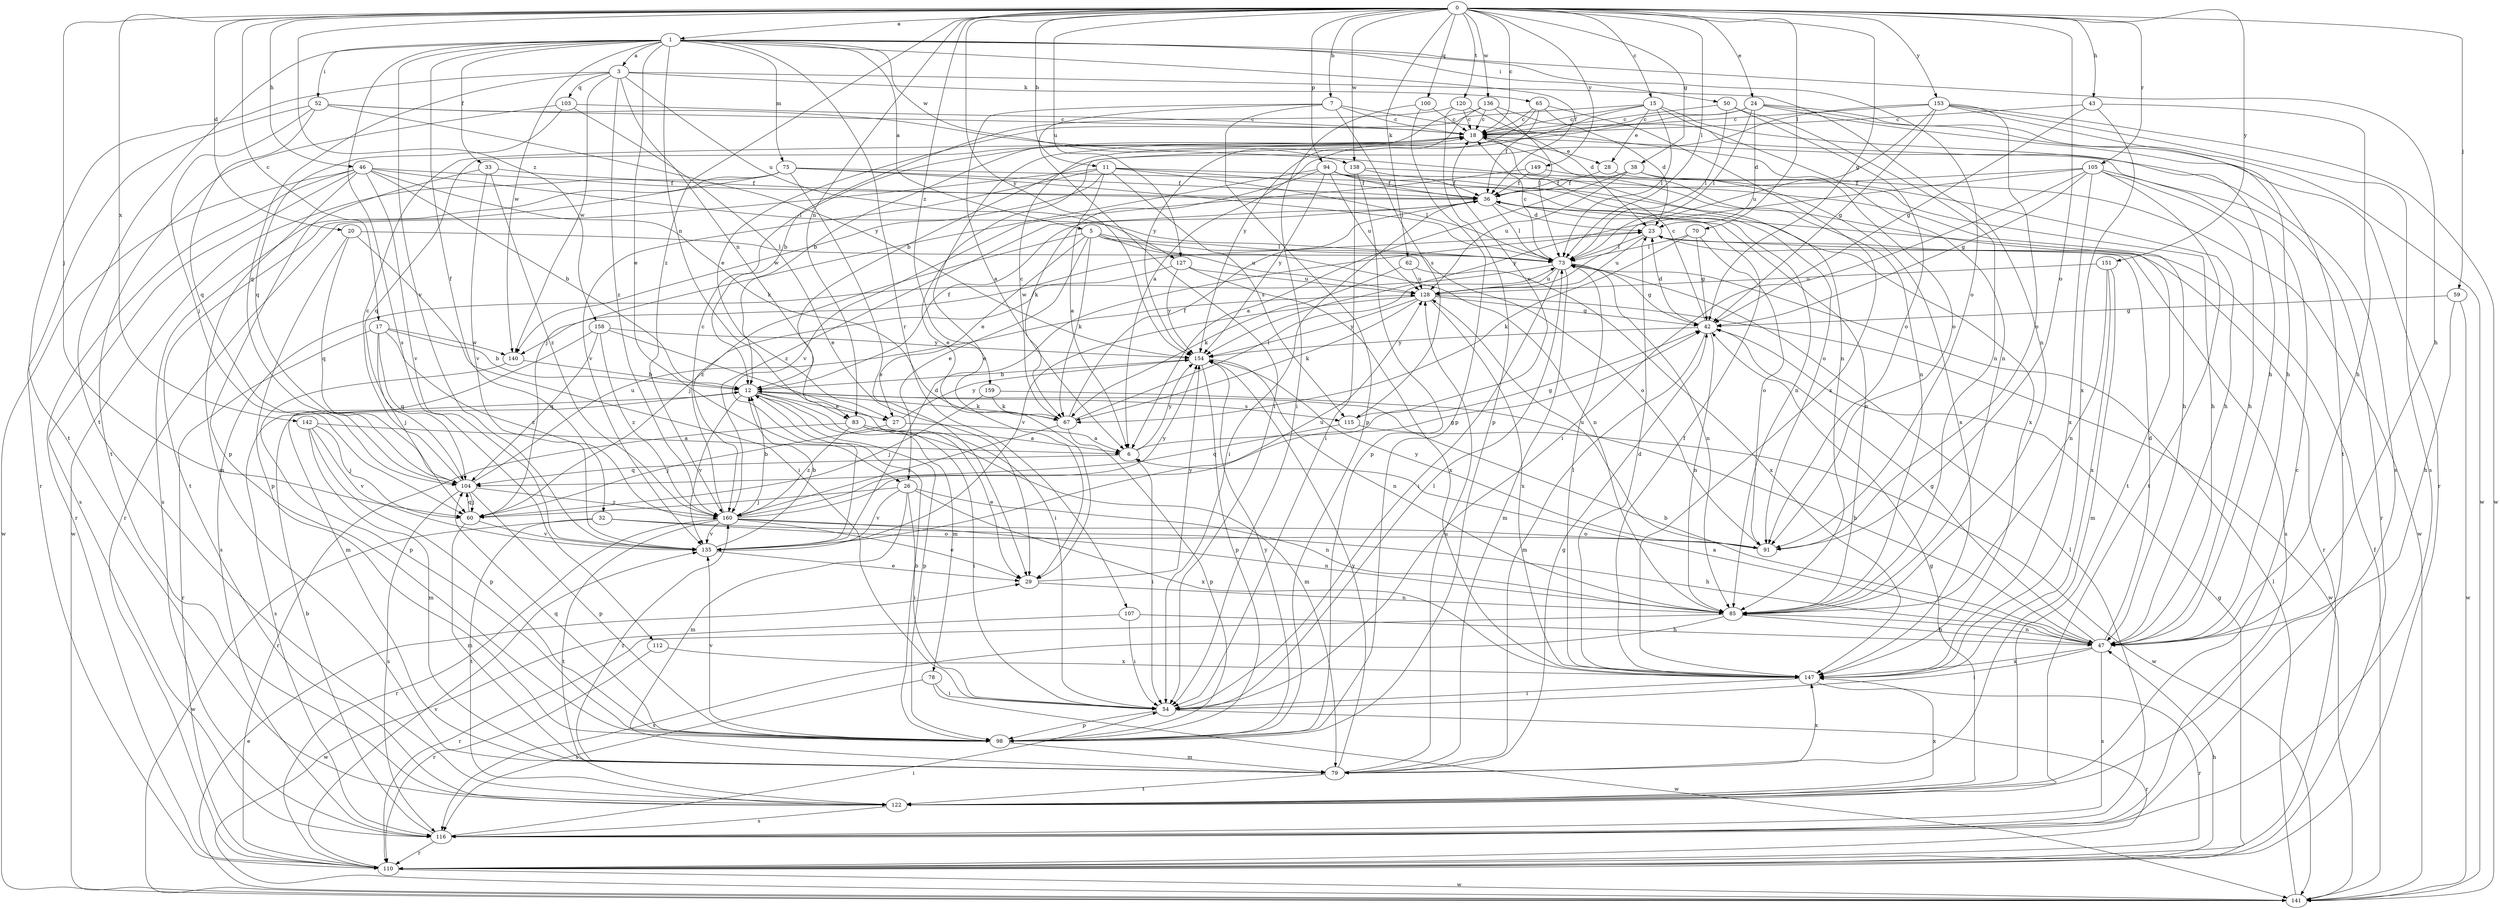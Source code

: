 strict digraph  {
0;
1;
3;
5;
6;
7;
11;
12;
15;
17;
18;
20;
23;
24;
26;
27;
28;
29;
32;
33;
36;
38;
42;
43;
46;
47;
50;
52;
54;
59;
60;
62;
65;
67;
70;
73;
75;
78;
79;
83;
85;
91;
94;
98;
100;
103;
104;
105;
107;
110;
112;
115;
116;
120;
122;
127;
128;
135;
136;
138;
140;
141;
142;
147;
149;
151;
153;
154;
158;
159;
160;
0 -> 1  [label=a];
0 -> 7  [label=b];
0 -> 11  [label=b];
0 -> 15  [label=c];
0 -> 17  [label=c];
0 -> 18  [label=c];
0 -> 20  [label=d];
0 -> 24  [label=e];
0 -> 38  [label=g];
0 -> 42  [label=g];
0 -> 43  [label=h];
0 -> 46  [label=h];
0 -> 59  [label=j];
0 -> 60  [label=j];
0 -> 62  [label=k];
0 -> 70  [label=l];
0 -> 73  [label=l];
0 -> 83  [label=n];
0 -> 91  [label=o];
0 -> 94  [label=p];
0 -> 100  [label=q];
0 -> 105  [label=r];
0 -> 120  [label=t];
0 -> 127  [label=u];
0 -> 136  [label=w];
0 -> 138  [label=w];
0 -> 142  [label=x];
0 -> 149  [label=y];
0 -> 151  [label=y];
0 -> 153  [label=y];
0 -> 154  [label=y];
0 -> 158  [label=z];
0 -> 159  [label=z];
0 -> 160  [label=z];
1 -> 3  [label=a];
1 -> 5  [label=a];
1 -> 26  [label=e];
1 -> 32  [label=f];
1 -> 33  [label=f];
1 -> 36  [label=f];
1 -> 47  [label=h];
1 -> 50  [label=i];
1 -> 52  [label=i];
1 -> 75  [label=m];
1 -> 83  [label=n];
1 -> 91  [label=o];
1 -> 107  [label=r];
1 -> 112  [label=s];
1 -> 122  [label=t];
1 -> 135  [label=v];
1 -> 138  [label=w];
1 -> 140  [label=w];
3 -> 65  [label=k];
3 -> 83  [label=n];
3 -> 85  [label=n];
3 -> 103  [label=q];
3 -> 104  [label=q];
3 -> 122  [label=t];
3 -> 127  [label=u];
3 -> 140  [label=w];
3 -> 160  [label=z];
5 -> 26  [label=e];
5 -> 27  [label=e];
5 -> 67  [label=k];
5 -> 73  [label=l];
5 -> 85  [label=n];
5 -> 91  [label=o];
5 -> 128  [label=u];
5 -> 160  [label=z];
6 -> 42  [label=g];
6 -> 54  [label=i];
6 -> 104  [label=q];
6 -> 154  [label=y];
7 -> 6  [label=a];
7 -> 18  [label=c];
7 -> 54  [label=i];
7 -> 91  [label=o];
7 -> 98  [label=p];
7 -> 115  [label=s];
11 -> 6  [label=a];
11 -> 36  [label=f];
11 -> 47  [label=h];
11 -> 73  [label=l];
11 -> 110  [label=r];
11 -> 115  [label=s];
11 -> 135  [label=v];
11 -> 140  [label=w];
12 -> 27  [label=e];
12 -> 36  [label=f];
12 -> 67  [label=k];
12 -> 78  [label=m];
12 -> 79  [label=m];
12 -> 98  [label=p];
12 -> 115  [label=s];
12 -> 116  [label=s];
12 -> 135  [label=v];
15 -> 6  [label=a];
15 -> 18  [label=c];
15 -> 27  [label=e];
15 -> 28  [label=e];
15 -> 47  [label=h];
15 -> 73  [label=l];
15 -> 85  [label=n];
17 -> 12  [label=b];
17 -> 60  [label=j];
17 -> 104  [label=q];
17 -> 110  [label=r];
17 -> 140  [label=w];
17 -> 160  [label=z];
18 -> 28  [label=e];
18 -> 29  [label=e];
18 -> 85  [label=n];
18 -> 104  [label=q];
20 -> 54  [label=i];
20 -> 73  [label=l];
20 -> 98  [label=p];
20 -> 104  [label=q];
23 -> 73  [label=l];
23 -> 110  [label=r];
23 -> 116  [label=s];
23 -> 128  [label=u];
23 -> 140  [label=w];
24 -> 18  [label=c];
24 -> 23  [label=d];
24 -> 29  [label=e];
24 -> 47  [label=h];
24 -> 73  [label=l];
24 -> 110  [label=r];
24 -> 141  [label=w];
26 -> 54  [label=i];
26 -> 60  [label=j];
26 -> 79  [label=m];
26 -> 85  [label=n];
26 -> 135  [label=v];
26 -> 147  [label=x];
27 -> 6  [label=a];
27 -> 60  [label=j];
27 -> 154  [label=y];
28 -> 36  [label=f];
28 -> 47  [label=h];
29 -> 85  [label=n];
29 -> 154  [label=y];
32 -> 47  [label=h];
32 -> 91  [label=o];
32 -> 122  [label=t];
32 -> 141  [label=w];
33 -> 36  [label=f];
33 -> 98  [label=p];
33 -> 135  [label=v];
33 -> 160  [label=z];
36 -> 23  [label=d];
36 -> 54  [label=i];
36 -> 73  [label=l];
36 -> 85  [label=n];
36 -> 160  [label=z];
38 -> 6  [label=a];
38 -> 36  [label=f];
38 -> 128  [label=u];
38 -> 141  [label=w];
38 -> 147  [label=x];
42 -> 18  [label=c];
42 -> 23  [label=d];
42 -> 79  [label=m];
42 -> 85  [label=n];
42 -> 154  [label=y];
43 -> 18  [label=c];
43 -> 42  [label=g];
43 -> 47  [label=h];
43 -> 147  [label=x];
46 -> 12  [label=b];
46 -> 36  [label=f];
46 -> 67  [label=k];
46 -> 73  [label=l];
46 -> 79  [label=m];
46 -> 110  [label=r];
46 -> 116  [label=s];
46 -> 135  [label=v];
46 -> 141  [label=w];
47 -> 6  [label=a];
47 -> 12  [label=b];
47 -> 23  [label=d];
47 -> 42  [label=g];
47 -> 54  [label=i];
47 -> 85  [label=n];
47 -> 116  [label=s];
47 -> 147  [label=x];
50 -> 18  [label=c];
50 -> 73  [label=l];
50 -> 85  [label=n];
50 -> 91  [label=o];
52 -> 18  [label=c];
52 -> 60  [label=j];
52 -> 85  [label=n];
52 -> 104  [label=q];
52 -> 110  [label=r];
52 -> 154  [label=y];
54 -> 73  [label=l];
54 -> 98  [label=p];
54 -> 110  [label=r];
59 -> 42  [label=g];
59 -> 47  [label=h];
59 -> 141  [label=w];
60 -> 79  [label=m];
60 -> 104  [label=q];
60 -> 135  [label=v];
62 -> 67  [label=k];
62 -> 128  [label=u];
62 -> 147  [label=x];
65 -> 18  [label=c];
65 -> 23  [label=d];
65 -> 36  [label=f];
65 -> 147  [label=x];
65 -> 154  [label=y];
67 -> 18  [label=c];
67 -> 36  [label=f];
67 -> 73  [label=l];
67 -> 98  [label=p];
67 -> 160  [label=z];
70 -> 42  [label=g];
70 -> 67  [label=k];
70 -> 73  [label=l];
70 -> 91  [label=o];
73 -> 18  [label=c];
73 -> 42  [label=g];
73 -> 54  [label=i];
73 -> 79  [label=m];
73 -> 85  [label=n];
73 -> 116  [label=s];
73 -> 128  [label=u];
75 -> 29  [label=e];
75 -> 36  [label=f];
75 -> 73  [label=l];
75 -> 85  [label=n];
75 -> 116  [label=s];
75 -> 122  [label=t];
75 -> 141  [label=w];
78 -> 54  [label=i];
78 -> 116  [label=s];
78 -> 141  [label=w];
79 -> 42  [label=g];
79 -> 122  [label=t];
79 -> 128  [label=u];
79 -> 147  [label=x];
79 -> 154  [label=y];
79 -> 160  [label=z];
83 -> 6  [label=a];
83 -> 29  [label=e];
83 -> 54  [label=i];
83 -> 110  [label=r];
83 -> 160  [label=z];
85 -> 47  [label=h];
85 -> 110  [label=r];
85 -> 116  [label=s];
91 -> 128  [label=u];
91 -> 154  [label=y];
94 -> 36  [label=f];
94 -> 60  [label=j];
94 -> 67  [label=k];
94 -> 91  [label=o];
94 -> 128  [label=u];
94 -> 147  [label=x];
94 -> 154  [label=y];
98 -> 12  [label=b];
98 -> 79  [label=m];
98 -> 104  [label=q];
98 -> 135  [label=v];
98 -> 154  [label=y];
100 -> 18  [label=c];
100 -> 54  [label=i];
100 -> 98  [label=p];
103 -> 18  [label=c];
103 -> 29  [label=e];
103 -> 104  [label=q];
103 -> 122  [label=t];
104 -> 18  [label=c];
104 -> 60  [label=j];
104 -> 98  [label=p];
104 -> 116  [label=s];
104 -> 128  [label=u];
104 -> 160  [label=z];
105 -> 36  [label=f];
105 -> 42  [label=g];
105 -> 47  [label=h];
105 -> 54  [label=i];
105 -> 110  [label=r];
105 -> 122  [label=t];
105 -> 147  [label=x];
105 -> 154  [label=y];
107 -> 47  [label=h];
107 -> 54  [label=i];
107 -> 141  [label=w];
110 -> 42  [label=g];
110 -> 47  [label=h];
110 -> 135  [label=v];
110 -> 141  [label=w];
112 -> 110  [label=r];
112 -> 147  [label=x];
115 -> 18  [label=c];
115 -> 104  [label=q];
115 -> 141  [label=w];
116 -> 12  [label=b];
116 -> 54  [label=i];
116 -> 73  [label=l];
116 -> 110  [label=r];
120 -> 12  [label=b];
120 -> 18  [label=c];
120 -> 23  [label=d];
120 -> 98  [label=p];
122 -> 18  [label=c];
122 -> 42  [label=g];
122 -> 116  [label=s];
122 -> 147  [label=x];
127 -> 60  [label=j];
127 -> 128  [label=u];
127 -> 147  [label=x];
127 -> 154  [label=y];
128 -> 42  [label=g];
128 -> 67  [label=k];
128 -> 135  [label=v];
128 -> 141  [label=w];
128 -> 147  [label=x];
128 -> 154  [label=y];
135 -> 12  [label=b];
135 -> 23  [label=d];
135 -> 29  [label=e];
135 -> 128  [label=u];
136 -> 12  [label=b];
136 -> 18  [label=c];
136 -> 73  [label=l];
136 -> 116  [label=s];
136 -> 154  [label=y];
138 -> 36  [label=f];
138 -> 54  [label=i];
138 -> 98  [label=p];
138 -> 122  [label=t];
140 -> 12  [label=b];
140 -> 98  [label=p];
141 -> 29  [label=e];
141 -> 36  [label=f];
141 -> 73  [label=l];
142 -> 6  [label=a];
142 -> 60  [label=j];
142 -> 79  [label=m];
142 -> 98  [label=p];
142 -> 135  [label=v];
147 -> 23  [label=d];
147 -> 36  [label=f];
147 -> 54  [label=i];
147 -> 73  [label=l];
147 -> 110  [label=r];
149 -> 36  [label=f];
149 -> 47  [label=h];
149 -> 135  [label=v];
151 -> 79  [label=m];
151 -> 85  [label=n];
151 -> 128  [label=u];
151 -> 147  [label=x];
153 -> 12  [label=b];
153 -> 18  [label=c];
153 -> 42  [label=g];
153 -> 91  [label=o];
153 -> 116  [label=s];
153 -> 122  [label=t];
153 -> 128  [label=u];
153 -> 141  [label=w];
154 -> 12  [label=b];
154 -> 85  [label=n];
154 -> 98  [label=p];
158 -> 54  [label=i];
158 -> 79  [label=m];
158 -> 104  [label=q];
158 -> 154  [label=y];
158 -> 160  [label=z];
159 -> 47  [label=h];
159 -> 60  [label=j];
159 -> 67  [label=k];
160 -> 12  [label=b];
160 -> 18  [label=c];
160 -> 29  [label=e];
160 -> 42  [label=g];
160 -> 85  [label=n];
160 -> 91  [label=o];
160 -> 110  [label=r];
160 -> 122  [label=t];
160 -> 135  [label=v];
160 -> 154  [label=y];
}
